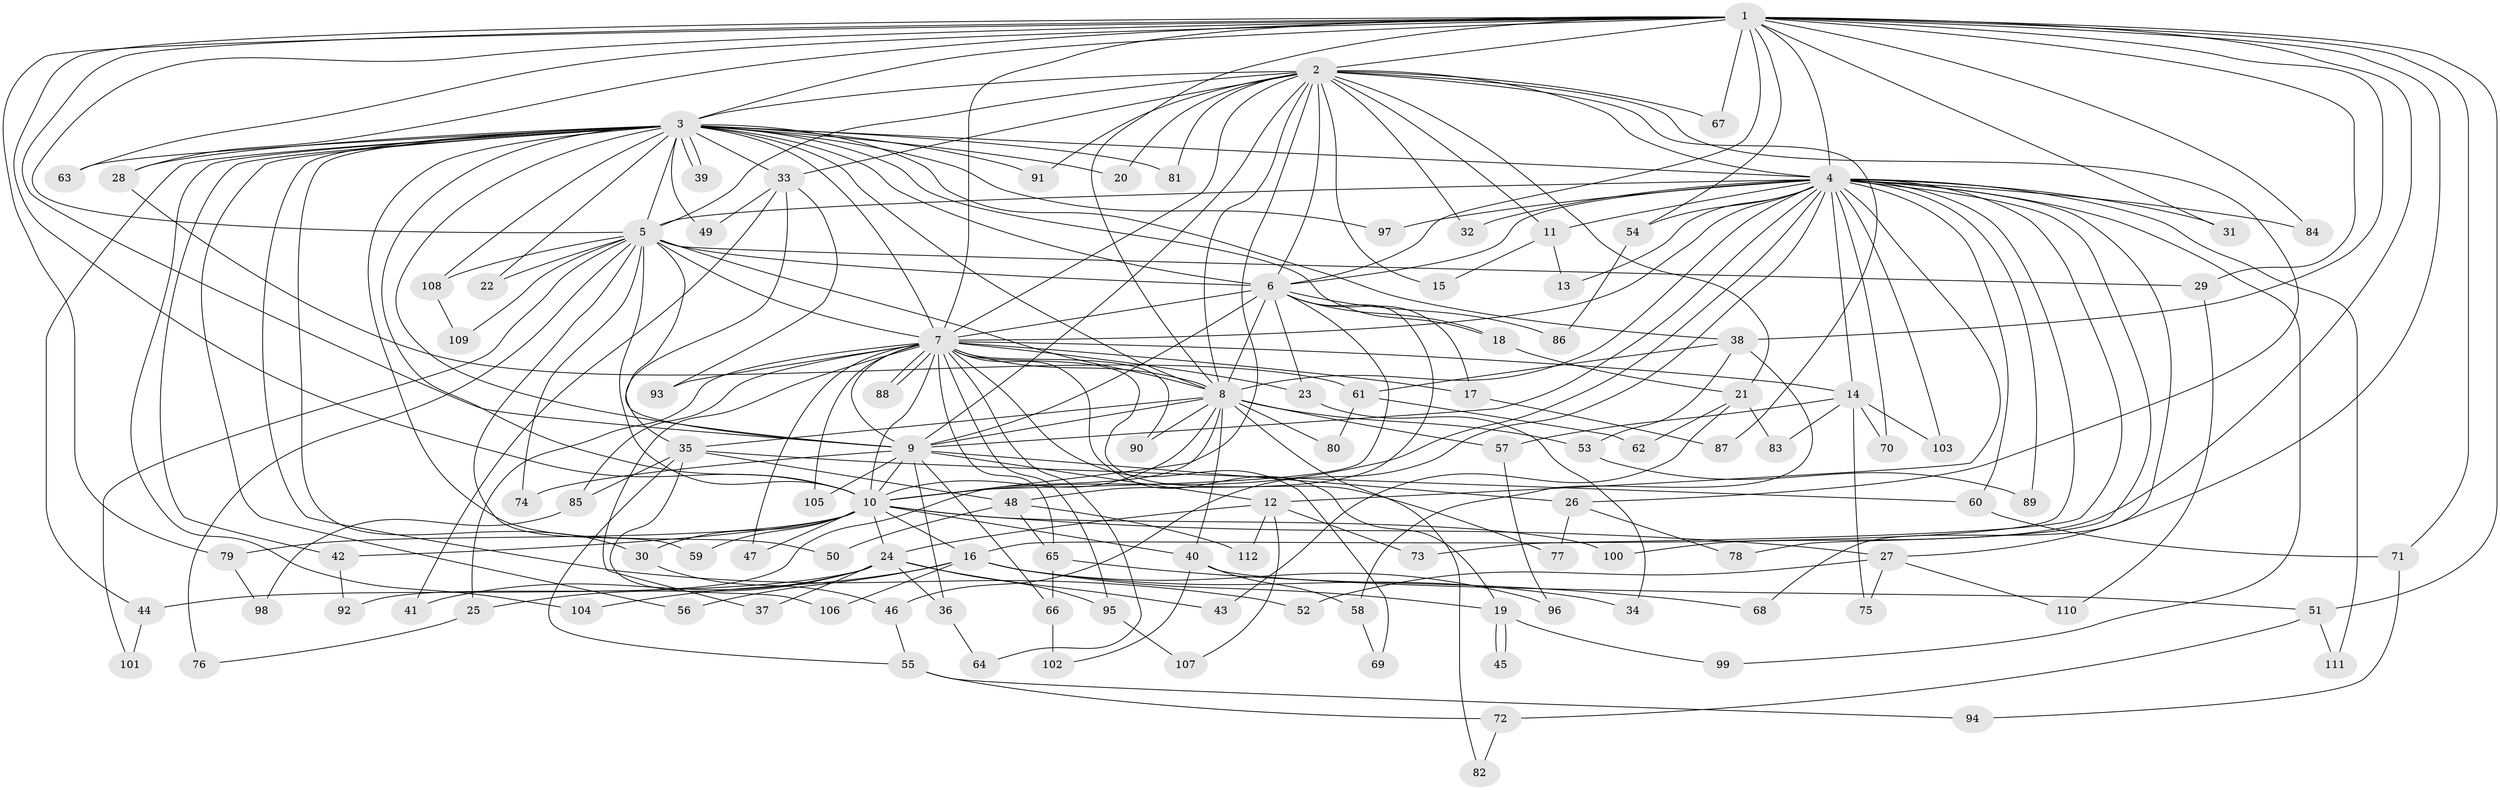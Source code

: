 // coarse degree distribution, {20: 0.02531645569620253, 15: 0.02531645569620253, 3: 0.25316455696202533, 2: 0.3670886075949367, 27: 0.012658227848101266, 5: 0.0759493670886076, 25: 0.012658227848101266, 9: 0.012658227848101266, 1: 0.0379746835443038, 4: 0.08860759493670886, 22: 0.012658227848101266, 7: 0.012658227848101266, 8: 0.012658227848101266, 14: 0.012658227848101266, 6: 0.02531645569620253, 13: 0.012658227848101266}
// Generated by graph-tools (version 1.1) at 2025/36/03/04/25 23:36:14]
// undirected, 112 vertices, 249 edges
graph export_dot {
  node [color=gray90,style=filled];
  1;
  2;
  3;
  4;
  5;
  6;
  7;
  8;
  9;
  10;
  11;
  12;
  13;
  14;
  15;
  16;
  17;
  18;
  19;
  20;
  21;
  22;
  23;
  24;
  25;
  26;
  27;
  28;
  29;
  30;
  31;
  32;
  33;
  34;
  35;
  36;
  37;
  38;
  39;
  40;
  41;
  42;
  43;
  44;
  45;
  46;
  47;
  48;
  49;
  50;
  51;
  52;
  53;
  54;
  55;
  56;
  57;
  58;
  59;
  60;
  61;
  62;
  63;
  64;
  65;
  66;
  67;
  68;
  69;
  70;
  71;
  72;
  73;
  74;
  75;
  76;
  77;
  78;
  79;
  80;
  81;
  82;
  83;
  84;
  85;
  86;
  87;
  88;
  89;
  90;
  91;
  92;
  93;
  94;
  95;
  96;
  97;
  98;
  99;
  100;
  101;
  102;
  103;
  104;
  105;
  106;
  107;
  108;
  109;
  110;
  111;
  112;
  1 -- 2;
  1 -- 3;
  1 -- 4;
  1 -- 5;
  1 -- 6;
  1 -- 7;
  1 -- 8;
  1 -- 9;
  1 -- 10;
  1 -- 27;
  1 -- 28;
  1 -- 29;
  1 -- 31;
  1 -- 38;
  1 -- 51;
  1 -- 54;
  1 -- 63;
  1 -- 67;
  1 -- 71;
  1 -- 79;
  1 -- 84;
  1 -- 100;
  2 -- 3;
  2 -- 4;
  2 -- 5;
  2 -- 6;
  2 -- 7;
  2 -- 8;
  2 -- 9;
  2 -- 10;
  2 -- 11;
  2 -- 15;
  2 -- 20;
  2 -- 21;
  2 -- 26;
  2 -- 32;
  2 -- 33;
  2 -- 67;
  2 -- 81;
  2 -- 87;
  2 -- 91;
  3 -- 4;
  3 -- 5;
  3 -- 6;
  3 -- 7;
  3 -- 8;
  3 -- 9;
  3 -- 10;
  3 -- 18;
  3 -- 20;
  3 -- 22;
  3 -- 28;
  3 -- 30;
  3 -- 33;
  3 -- 38;
  3 -- 39;
  3 -- 39;
  3 -- 42;
  3 -- 44;
  3 -- 49;
  3 -- 50;
  3 -- 52;
  3 -- 56;
  3 -- 63;
  3 -- 81;
  3 -- 91;
  3 -- 97;
  3 -- 104;
  3 -- 108;
  4 -- 5;
  4 -- 6;
  4 -- 7;
  4 -- 8;
  4 -- 9;
  4 -- 10;
  4 -- 11;
  4 -- 12;
  4 -- 13;
  4 -- 14;
  4 -- 16;
  4 -- 31;
  4 -- 32;
  4 -- 46;
  4 -- 54;
  4 -- 60;
  4 -- 68;
  4 -- 70;
  4 -- 73;
  4 -- 78;
  4 -- 84;
  4 -- 89;
  4 -- 97;
  4 -- 99;
  4 -- 103;
  4 -- 111;
  5 -- 6;
  5 -- 7;
  5 -- 8;
  5 -- 9;
  5 -- 10;
  5 -- 22;
  5 -- 29;
  5 -- 59;
  5 -- 74;
  5 -- 76;
  5 -- 101;
  5 -- 108;
  5 -- 109;
  6 -- 7;
  6 -- 8;
  6 -- 9;
  6 -- 10;
  6 -- 17;
  6 -- 18;
  6 -- 23;
  6 -- 48;
  6 -- 86;
  7 -- 8;
  7 -- 9;
  7 -- 10;
  7 -- 14;
  7 -- 17;
  7 -- 19;
  7 -- 23;
  7 -- 25;
  7 -- 37;
  7 -- 47;
  7 -- 64;
  7 -- 65;
  7 -- 69;
  7 -- 77;
  7 -- 85;
  7 -- 88;
  7 -- 88;
  7 -- 90;
  7 -- 93;
  7 -- 95;
  7 -- 105;
  8 -- 9;
  8 -- 10;
  8 -- 35;
  8 -- 40;
  8 -- 53;
  8 -- 57;
  8 -- 80;
  8 -- 82;
  8 -- 90;
  8 -- 92;
  9 -- 10;
  9 -- 12;
  9 -- 26;
  9 -- 36;
  9 -- 66;
  9 -- 74;
  9 -- 105;
  10 -- 16;
  10 -- 24;
  10 -- 27;
  10 -- 30;
  10 -- 40;
  10 -- 42;
  10 -- 47;
  10 -- 59;
  10 -- 79;
  10 -- 100;
  11 -- 13;
  11 -- 15;
  12 -- 24;
  12 -- 73;
  12 -- 107;
  12 -- 112;
  14 -- 57;
  14 -- 70;
  14 -- 75;
  14 -- 83;
  14 -- 103;
  16 -- 19;
  16 -- 34;
  16 -- 56;
  16 -- 96;
  16 -- 104;
  16 -- 106;
  17 -- 87;
  18 -- 21;
  19 -- 45;
  19 -- 45;
  19 -- 99;
  21 -- 43;
  21 -- 62;
  21 -- 83;
  23 -- 34;
  24 -- 25;
  24 -- 36;
  24 -- 37;
  24 -- 41;
  24 -- 43;
  24 -- 44;
  24 -- 95;
  25 -- 76;
  26 -- 77;
  26 -- 78;
  27 -- 52;
  27 -- 75;
  27 -- 110;
  28 -- 61;
  29 -- 110;
  30 -- 46;
  33 -- 35;
  33 -- 41;
  33 -- 49;
  33 -- 93;
  35 -- 48;
  35 -- 55;
  35 -- 60;
  35 -- 85;
  35 -- 106;
  36 -- 64;
  38 -- 53;
  38 -- 58;
  38 -- 61;
  40 -- 51;
  40 -- 58;
  40 -- 102;
  42 -- 92;
  44 -- 101;
  46 -- 55;
  48 -- 50;
  48 -- 65;
  48 -- 112;
  51 -- 72;
  51 -- 111;
  53 -- 89;
  54 -- 86;
  55 -- 72;
  55 -- 94;
  57 -- 96;
  58 -- 69;
  60 -- 71;
  61 -- 62;
  61 -- 80;
  65 -- 66;
  65 -- 68;
  66 -- 102;
  71 -- 94;
  72 -- 82;
  79 -- 98;
  85 -- 98;
  95 -- 107;
  108 -- 109;
}
